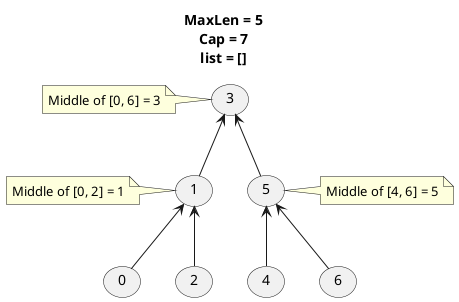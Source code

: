 @startuml

title
  MaxLen = 5
  Cap = 7
  list = []
end title

(0) as o0
(1) as o1
(2) as o2
(3) as o3
(4) as o4
(5) as o5
(6) as o6

o5 -up-> o3
o4 -up-> o5
o6 -up-> o5

o1 -up-> o3
o0 -up-> o1
o2 -up-> o1

note left of o3: Middle of [0, 6] = 3
note left of o1: Middle of [0, 2] = 1
note right of o5: Middle of [4, 6] = 5

@enduml

